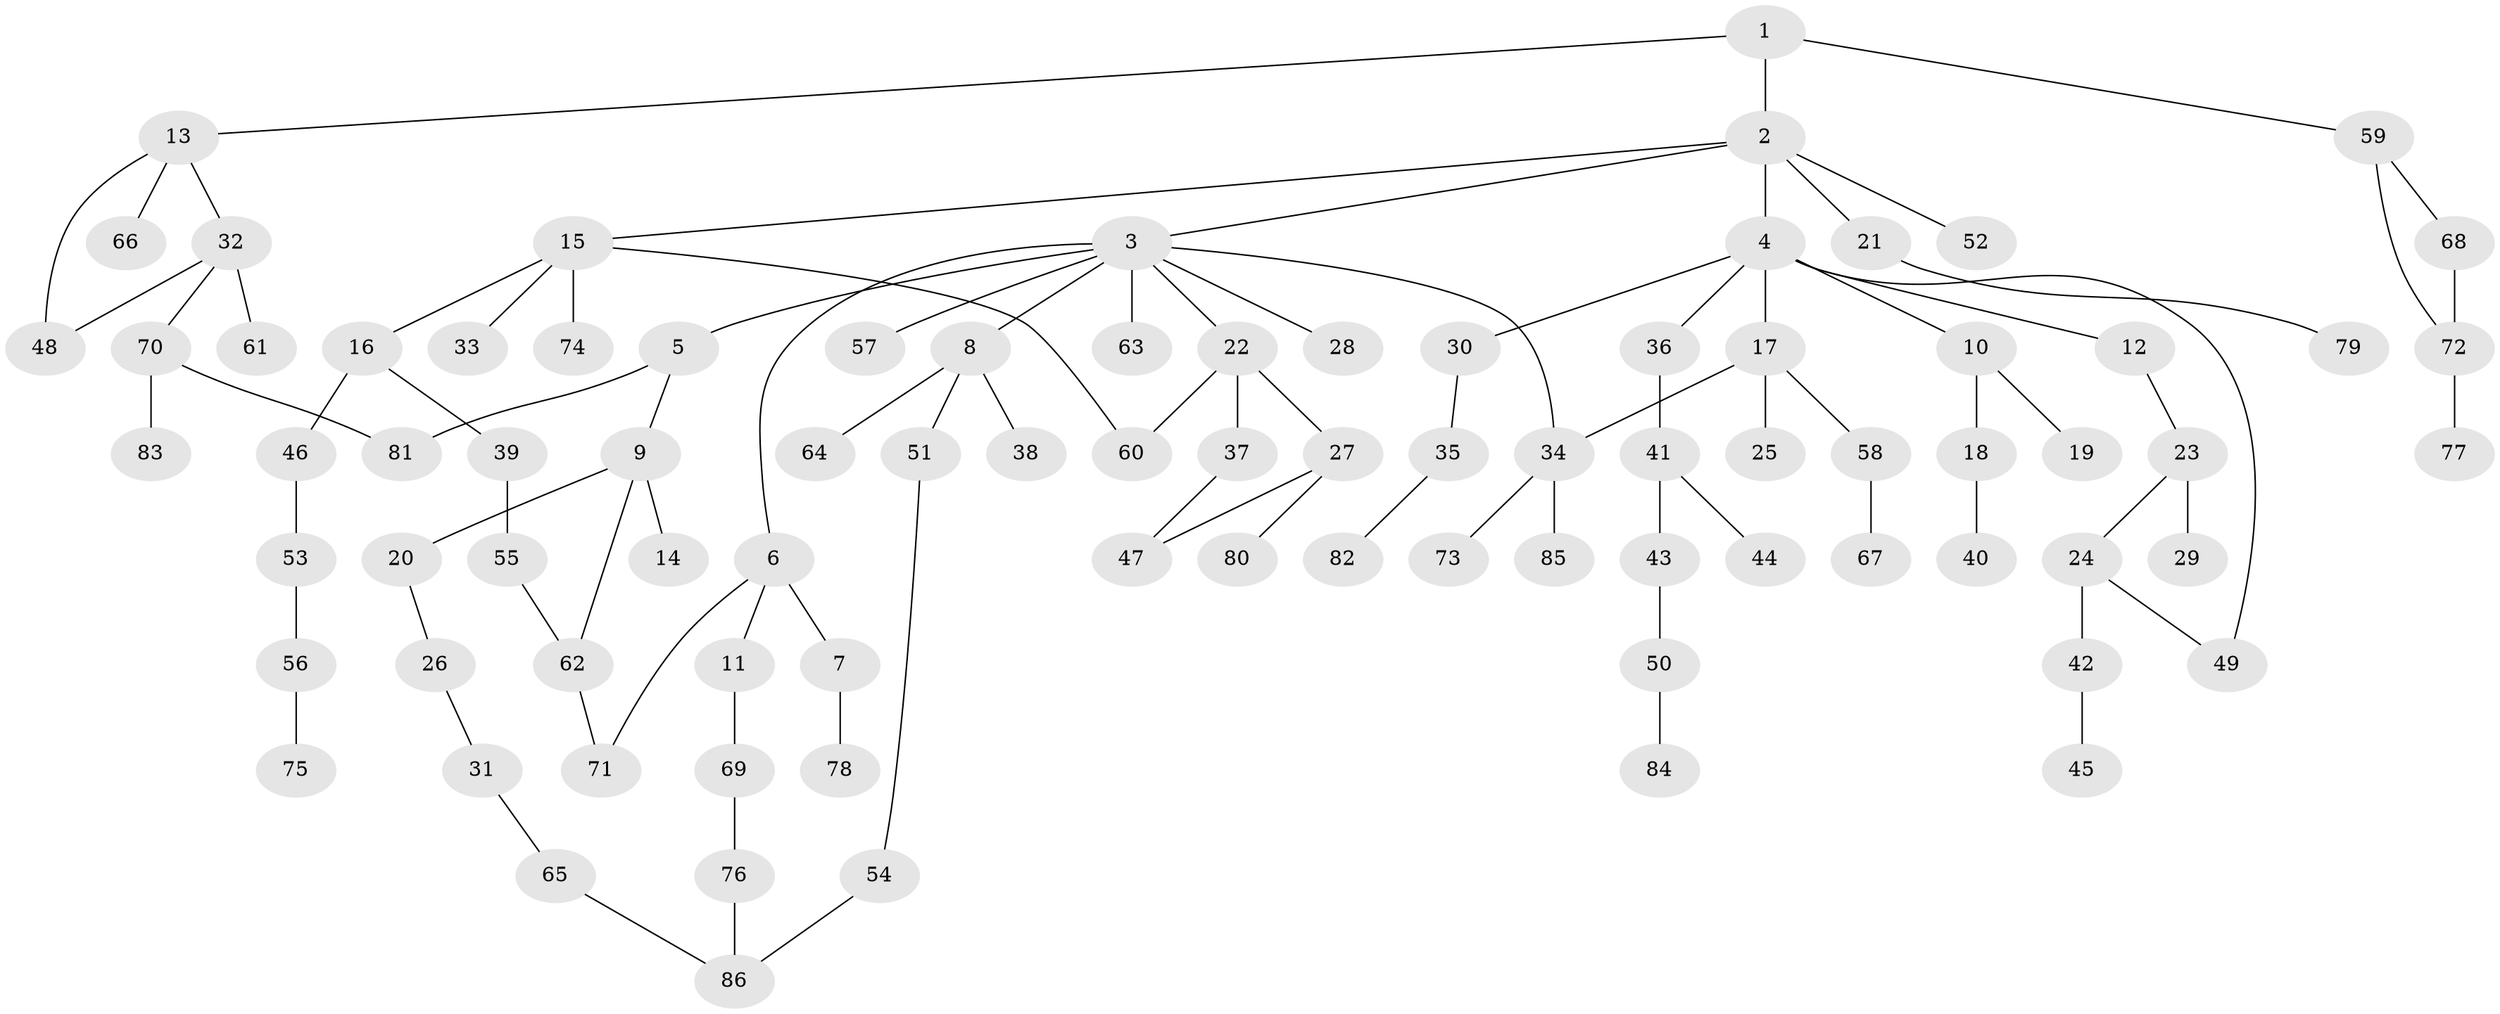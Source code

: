 // Generated by graph-tools (version 1.1) at 2025/25/03/09/25 03:25:30]
// undirected, 86 vertices, 96 edges
graph export_dot {
graph [start="1"]
  node [color=gray90,style=filled];
  1;
  2;
  3;
  4;
  5;
  6;
  7;
  8;
  9;
  10;
  11;
  12;
  13;
  14;
  15;
  16;
  17;
  18;
  19;
  20;
  21;
  22;
  23;
  24;
  25;
  26;
  27;
  28;
  29;
  30;
  31;
  32;
  33;
  34;
  35;
  36;
  37;
  38;
  39;
  40;
  41;
  42;
  43;
  44;
  45;
  46;
  47;
  48;
  49;
  50;
  51;
  52;
  53;
  54;
  55;
  56;
  57;
  58;
  59;
  60;
  61;
  62;
  63;
  64;
  65;
  66;
  67;
  68;
  69;
  70;
  71;
  72;
  73;
  74;
  75;
  76;
  77;
  78;
  79;
  80;
  81;
  82;
  83;
  84;
  85;
  86;
  1 -- 2;
  1 -- 13;
  1 -- 59;
  2 -- 3;
  2 -- 4;
  2 -- 15;
  2 -- 21;
  2 -- 52;
  3 -- 5;
  3 -- 6;
  3 -- 8;
  3 -- 22;
  3 -- 28;
  3 -- 57;
  3 -- 63;
  3 -- 34;
  4 -- 10;
  4 -- 12;
  4 -- 17;
  4 -- 30;
  4 -- 36;
  4 -- 49;
  5 -- 9;
  5 -- 81;
  6 -- 7;
  6 -- 11;
  6 -- 71;
  7 -- 78;
  8 -- 38;
  8 -- 51;
  8 -- 64;
  9 -- 14;
  9 -- 20;
  9 -- 62;
  10 -- 18;
  10 -- 19;
  11 -- 69;
  12 -- 23;
  13 -- 32;
  13 -- 48;
  13 -- 66;
  15 -- 16;
  15 -- 33;
  15 -- 60;
  15 -- 74;
  16 -- 39;
  16 -- 46;
  17 -- 25;
  17 -- 34;
  17 -- 58;
  18 -- 40;
  20 -- 26;
  21 -- 79;
  22 -- 27;
  22 -- 37;
  22 -- 60;
  23 -- 24;
  23 -- 29;
  24 -- 42;
  24 -- 49;
  26 -- 31;
  27 -- 80;
  27 -- 47;
  30 -- 35;
  31 -- 65;
  32 -- 61;
  32 -- 70;
  32 -- 48;
  34 -- 73;
  34 -- 85;
  35 -- 82;
  36 -- 41;
  37 -- 47;
  39 -- 55;
  41 -- 43;
  41 -- 44;
  42 -- 45;
  43 -- 50;
  46 -- 53;
  50 -- 84;
  51 -- 54;
  53 -- 56;
  54 -- 86;
  55 -- 62;
  56 -- 75;
  58 -- 67;
  59 -- 68;
  59 -- 72;
  62 -- 71;
  65 -- 86;
  68 -- 72;
  69 -- 76;
  70 -- 83;
  70 -- 81;
  72 -- 77;
  76 -- 86;
}
